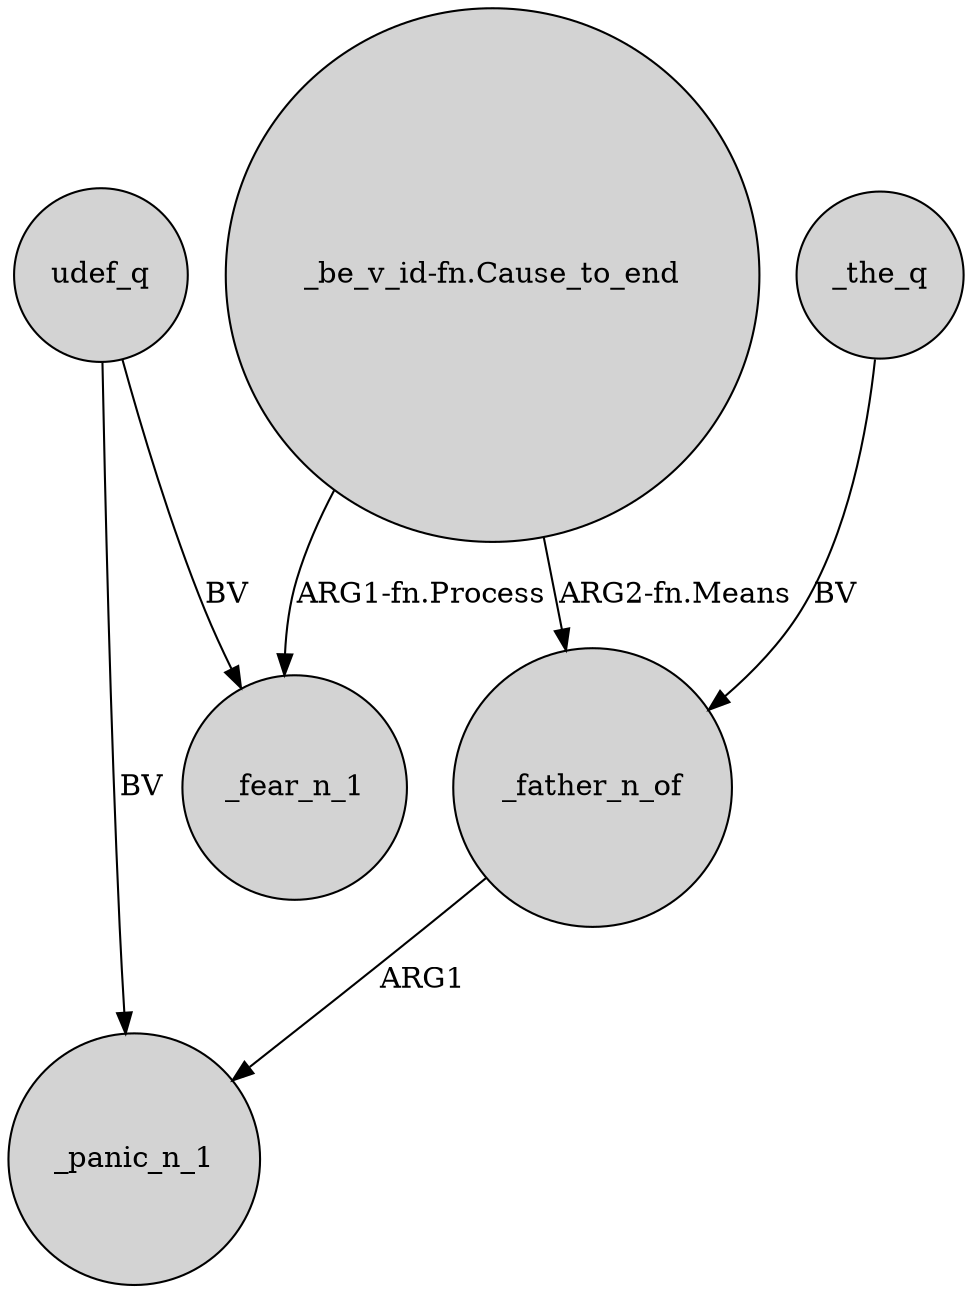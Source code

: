 digraph {
	node [shape=circle style=filled]
	_father_n_of -> _panic_n_1 [label=ARG1]
	"_be_v_id-fn.Cause_to_end" -> _father_n_of [label="ARG2-fn.Means"]
	_the_q -> _father_n_of [label=BV]
	udef_q -> _panic_n_1 [label=BV]
	udef_q -> _fear_n_1 [label=BV]
	"_be_v_id-fn.Cause_to_end" -> _fear_n_1 [label="ARG1-fn.Process"]
}
